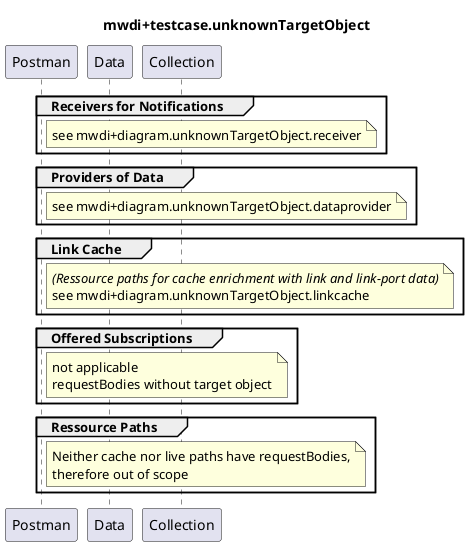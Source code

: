 @startuml mwdi+diagram.unknownTargetObject

title
mwdi+testcase.unknownTargetObject
end title

participant "Postman" as Postman
participant "Data" as Data
participant "Collection" as Collection

group Receivers for Notifications
  note right Postman
    see mwdi+diagram.unknownTargetObject.receiver
  end note
end

group Providers of Data
  note right Postman
    see mwdi+diagram.unknownTargetObject.dataprovider
  end note
end

group Link Cache
  note right Postman
    <i>(Ressource paths for cache enrichment with link and link-port data)</i>
    see mwdi+diagram.unknownTargetObject.linkcache 
  end note
end

group Offered Subscriptions
  note right Postman
    not applicable
    requestBodies without target object
  end note
end

group Ressource Paths
  note right Postman
    Neither cache nor live paths have requestBodies,
    therefore out of scope
  end note
end

deactivate Postman

@enduml
